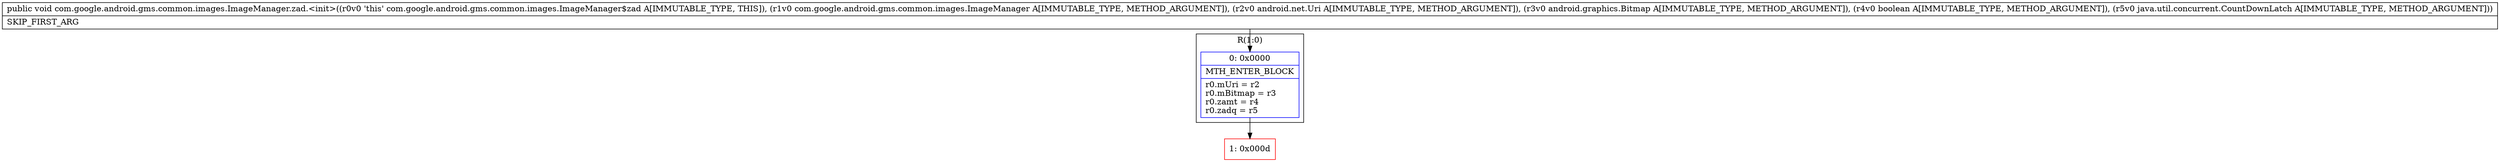 digraph "CFG forcom.google.android.gms.common.images.ImageManager.zad.\<init\>(Lcom\/google\/android\/gms\/common\/images\/ImageManager;Landroid\/net\/Uri;Landroid\/graphics\/Bitmap;ZLjava\/util\/concurrent\/CountDownLatch;)V" {
subgraph cluster_Region_191416943 {
label = "R(1:0)";
node [shape=record,color=blue];
Node_0 [shape=record,label="{0\:\ 0x0000|MTH_ENTER_BLOCK\l|r0.mUri = r2\lr0.mBitmap = r3\lr0.zamt = r4\lr0.zadq = r5\l}"];
}
Node_1 [shape=record,color=red,label="{1\:\ 0x000d}"];
MethodNode[shape=record,label="{public void com.google.android.gms.common.images.ImageManager.zad.\<init\>((r0v0 'this' com.google.android.gms.common.images.ImageManager$zad A[IMMUTABLE_TYPE, THIS]), (r1v0 com.google.android.gms.common.images.ImageManager A[IMMUTABLE_TYPE, METHOD_ARGUMENT]), (r2v0 android.net.Uri A[IMMUTABLE_TYPE, METHOD_ARGUMENT]), (r3v0 android.graphics.Bitmap A[IMMUTABLE_TYPE, METHOD_ARGUMENT]), (r4v0 boolean A[IMMUTABLE_TYPE, METHOD_ARGUMENT]), (r5v0 java.util.concurrent.CountDownLatch A[IMMUTABLE_TYPE, METHOD_ARGUMENT]))  | SKIP_FIRST_ARG\l}"];
MethodNode -> Node_0;
Node_0 -> Node_1;
}


